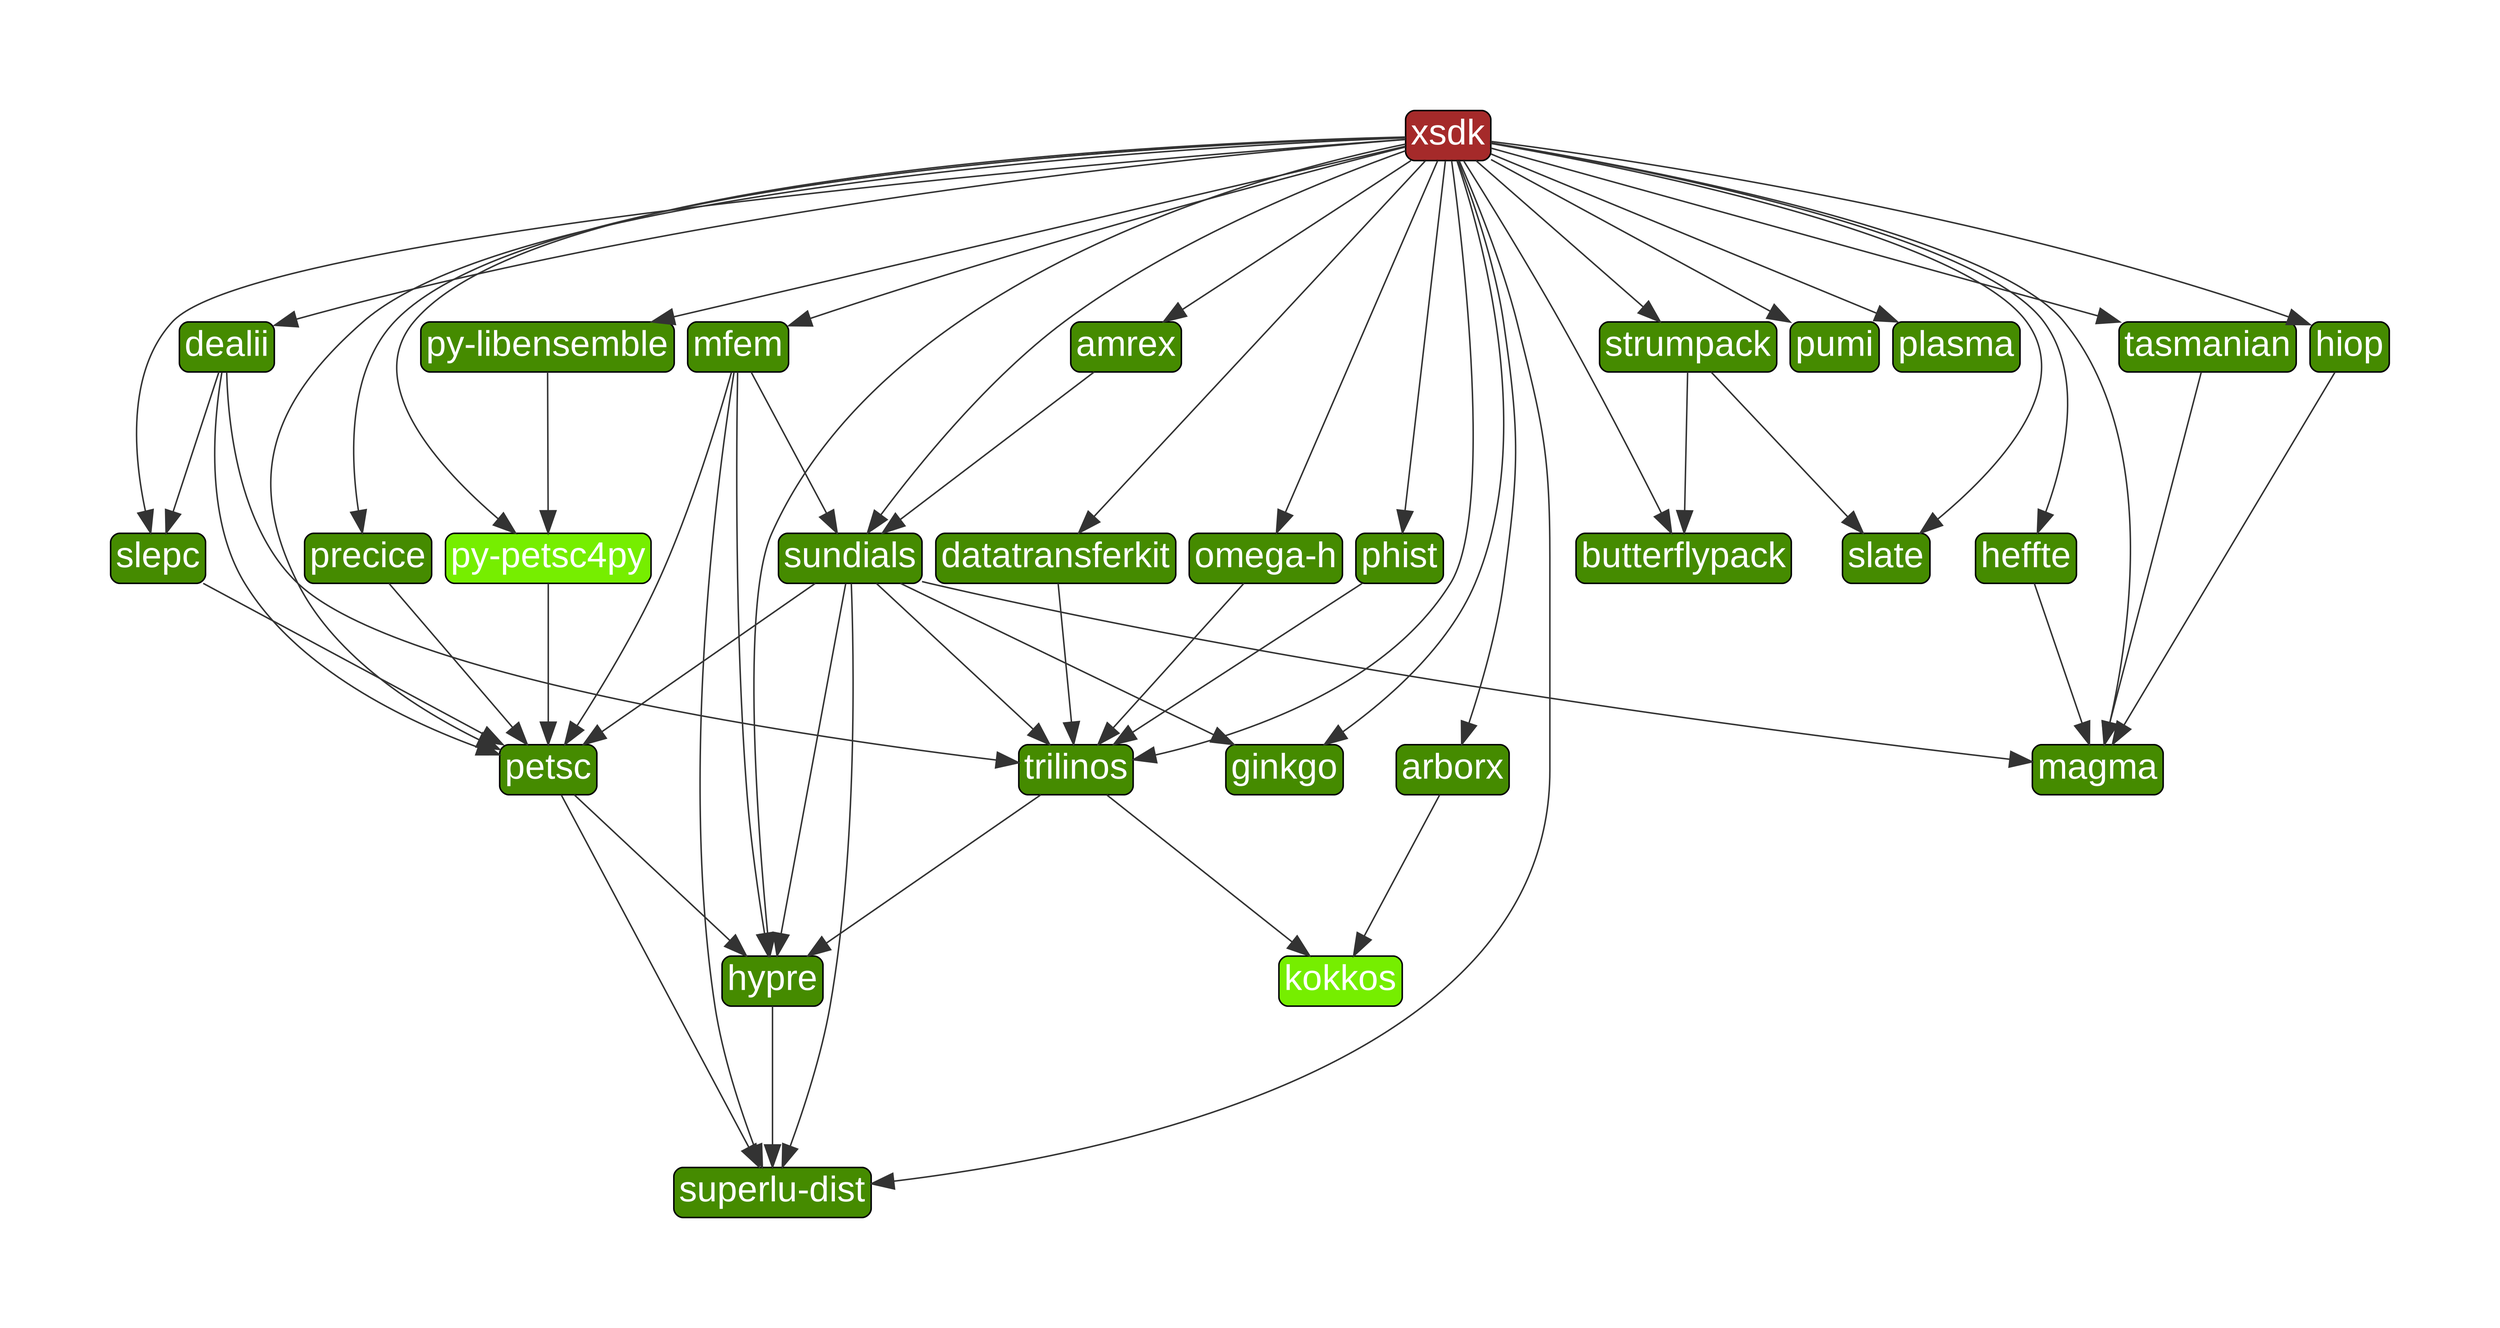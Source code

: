 digraph G {
  labelloc = "b"
  rankdir = "TB"
  ranksep = "3"
  margin = "2"

edge[
     penwidth = "2"
     color = "#333333"
     arrowsize = "3"
]
node[
     fontname=Arial,
     penwidth=2,
     fontsize=48,
     margin=.1,
     shape=box,
     fillcolor="#555555",
     fontcolor=white,
     style="rounded,filled"
]

  "eawu7ngwiwvviflfl2h63zxdudogog3k" [label="precice",fillcolor=chartreuse4]
  "wlu3i4arns3sedeiqlqtip5skrdleshu" [label="kokkos",fillcolor=chartreuse2]
  "oppugo5u7r3sx43maumstairx7aegfab" [label="butterflypack",fillcolor=chartreuse4]
  "p7cstxjxyu24ygtnp7o7ku5v2osnymdh" [label="pumi",fillcolor=chartreuse4]
  "5pax5zmrblkfwk2etahqobmi2u5u47sd" [label="plasma",fillcolor=chartreuse4]
  "olninh6bzlr7smurar4uaftj5i2z3nxz" [label="py-libensemble",fillcolor=chartreuse4]
  "b3cwfx43hddxg5qgue6htxpn6i7lelsb" [label="ginkgo",fillcolor=chartreuse4]
  "qggyzpo5w6542ifnht67f2f6z2yc6wn5" [label="py-petsc4py",fillcolor=chartreuse2]
  "beq5sdfkt6j4smndavo5zao7y6vmouxt" [label="mfem",fillcolor=chartreuse4]
  "dfkn3p6hzjprbsy4czpoaxotya4b2736" [label="strumpack",fillcolor=chartreuse4]
  "foj6bz4ehfgxyhv3e4jukx6rp4m3t7dp" [label="amrex",fillcolor=chartreuse4]
  "7slys5vxhxr4dgcti7igwcki3ioksyfs" [label="dealii",fillcolor=chartreuse4]
  "d2jpuunb6qeakubv6rnf7wooe6ngmip2" [label="heffte",fillcolor=chartreuse4]
  "uf2h4x6ui6ddm7ehd3ytsdjsfm7ghft3" [label="xsdk",fillcolor=brown]
  "qngqoxadl4ux2xalwqwvehhgjxoxxou3" [label="datatransferkit",fillcolor=chartreuse4]
  "3vli3xmscgaachgku43ejbmi7lhd22js" [label="tasmanian",fillcolor=chartreuse4]
  "4cikoigyusfikj542o34vij72tlbnodq" [label="omega-h",fillcolor=chartreuse4]
  "setuapx2bbh5ejy7aytgty73g4htrjah" [label="sundials",fillcolor=chartreuse4]
  "4w5nnqgkoywhhbuv5hoszvnzsuwxfk5r" [label="magma",fillcolor=chartreuse4]
  "x3i72stv4ntn2ndnwgn4fsaxazdd3hn3" [label="hiop",fillcolor=chartreuse4]
  "dxe5abqn4fgb4j74o4vp6ay5z5a4wrwb" [label="superlu-dist",fillcolor=chartreuse4]
  "hxfb35h43nkizn4cr5ozrg6lmtqxta33" [label="trilinos",fillcolor=chartreuse4]
  "x3vz3w4nyytqw5rfve42p6riiwvwgdkq" [label="slate",fillcolor=chartreuse4]
  "jvybufsd3nca2nittsglzgbl5fzetw32" [label="arborx",fillcolor=chartreuse4]
  "pnpgz5xfndyjajd2tjbsdzyi5nzeh27d" [label="hypre",fillcolor=chartreuse4]
  "men2ubk2vhzpdrvzhcsu2bb7dn5slbxm" [label="slepc",fillcolor=chartreuse4]
  "skbsls64h422m73ch4mfnpzg5ggvmbmw" [label="phist",fillcolor=chartreuse4]
  "ptj2u3tjgpdxre4y2crdbsqwnsokzvz2" [label="petsc",fillcolor=chartreuse4]
  "hxfb35h43nkizn4cr5ozrg6lmtqxta33" -> "pnpgz5xfndyjajd2tjbsdzyi5nzeh27d"
  "setuapx2bbh5ejy7aytgty73g4htrjah" -> "ptj2u3tjgpdxre4y2crdbsqwnsokzvz2"
  "uf2h4x6ui6ddm7ehd3ytsdjsfm7ghft3" -> "d2jpuunb6qeakubv6rnf7wooe6ngmip2"
  "uf2h4x6ui6ddm7ehd3ytsdjsfm7ghft3" -> "dxe5abqn4fgb4j74o4vp6ay5z5a4wrwb"
  "setuapx2bbh5ejy7aytgty73g4htrjah" -> "pnpgz5xfndyjajd2tjbsdzyi5nzeh27d"
  "uf2h4x6ui6ddm7ehd3ytsdjsfm7ghft3" -> "beq5sdfkt6j4smndavo5zao7y6vmouxt"
  "pnpgz5xfndyjajd2tjbsdzyi5nzeh27d" -> "dxe5abqn4fgb4j74o4vp6ay5z5a4wrwb"
  "setuapx2bbh5ejy7aytgty73g4htrjah" -> "hxfb35h43nkizn4cr5ozrg6lmtqxta33"
  "uf2h4x6ui6ddm7ehd3ytsdjsfm7ghft3" -> "oppugo5u7r3sx43maumstairx7aegfab"
  "4cikoigyusfikj542o34vij72tlbnodq" -> "hxfb35h43nkizn4cr5ozrg6lmtqxta33"
  "uf2h4x6ui6ddm7ehd3ytsdjsfm7ghft3" -> "7slys5vxhxr4dgcti7igwcki3ioksyfs"
  "eawu7ngwiwvviflfl2h63zxdudogog3k" -> "ptj2u3tjgpdxre4y2crdbsqwnsokzvz2"
  "uf2h4x6ui6ddm7ehd3ytsdjsfm7ghft3" -> "4cikoigyusfikj542o34vij72tlbnodq"
  "x3i72stv4ntn2ndnwgn4fsaxazdd3hn3" -> "4w5nnqgkoywhhbuv5hoszvnzsuwxfk5r"
  "uf2h4x6ui6ddm7ehd3ytsdjsfm7ghft3" -> "b3cwfx43hddxg5qgue6htxpn6i7lelsb"
  "beq5sdfkt6j4smndavo5zao7y6vmouxt" -> "ptj2u3tjgpdxre4y2crdbsqwnsokzvz2"
  "uf2h4x6ui6ddm7ehd3ytsdjsfm7ghft3" -> "qggyzpo5w6542ifnht67f2f6z2yc6wn5"
  "foj6bz4ehfgxyhv3e4jukx6rp4m3t7dp" -> "setuapx2bbh5ejy7aytgty73g4htrjah"
  "men2ubk2vhzpdrvzhcsu2bb7dn5slbxm" -> "ptj2u3tjgpdxre4y2crdbsqwnsokzvz2"
  "d2jpuunb6qeakubv6rnf7wooe6ngmip2" -> "4w5nnqgkoywhhbuv5hoszvnzsuwxfk5r"
  "uf2h4x6ui6ddm7ehd3ytsdjsfm7ghft3" -> "4w5nnqgkoywhhbuv5hoszvnzsuwxfk5r"
  "uf2h4x6ui6ddm7ehd3ytsdjsfm7ghft3" -> "dfkn3p6hzjprbsy4czpoaxotya4b2736"
  "jvybufsd3nca2nittsglzgbl5fzetw32" -> "wlu3i4arns3sedeiqlqtip5skrdleshu"
  "setuapx2bbh5ejy7aytgty73g4htrjah" -> "dxe5abqn4fgb4j74o4vp6ay5z5a4wrwb"
  "uf2h4x6ui6ddm7ehd3ytsdjsfm7ghft3" -> "x3i72stv4ntn2ndnwgn4fsaxazdd3hn3"
  "7slys5vxhxr4dgcti7igwcki3ioksyfs" -> "ptj2u3tjgpdxre4y2crdbsqwnsokzvz2"
  "ptj2u3tjgpdxre4y2crdbsqwnsokzvz2" -> "pnpgz5xfndyjajd2tjbsdzyi5nzeh27d"
  "3vli3xmscgaachgku43ejbmi7lhd22js" -> "4w5nnqgkoywhhbuv5hoszvnzsuwxfk5r"
  "uf2h4x6ui6ddm7ehd3ytsdjsfm7ghft3" -> "qngqoxadl4ux2xalwqwvehhgjxoxxou3"
  "uf2h4x6ui6ddm7ehd3ytsdjsfm7ghft3" -> "olninh6bzlr7smurar4uaftj5i2z3nxz"
  "setuapx2bbh5ejy7aytgty73g4htrjah" -> "b3cwfx43hddxg5qgue6htxpn6i7lelsb"
  "uf2h4x6ui6ddm7ehd3ytsdjsfm7ghft3" -> "5pax5zmrblkfwk2etahqobmi2u5u47sd"
  "7slys5vxhxr4dgcti7igwcki3ioksyfs" -> "hxfb35h43nkizn4cr5ozrg6lmtqxta33"
  "uf2h4x6ui6ddm7ehd3ytsdjsfm7ghft3" -> "eawu7ngwiwvviflfl2h63zxdudogog3k"
  "setuapx2bbh5ejy7aytgty73g4htrjah" -> "4w5nnqgkoywhhbuv5hoszvnzsuwxfk5r"
  "ptj2u3tjgpdxre4y2crdbsqwnsokzvz2" -> "dxe5abqn4fgb4j74o4vp6ay5z5a4wrwb"
  "skbsls64h422m73ch4mfnpzg5ggvmbmw" -> "hxfb35h43nkizn4cr5ozrg6lmtqxta33"
  "uf2h4x6ui6ddm7ehd3ytsdjsfm7ghft3" -> "skbsls64h422m73ch4mfnpzg5ggvmbmw"
  "uf2h4x6ui6ddm7ehd3ytsdjsfm7ghft3" -> "p7cstxjxyu24ygtnp7o7ku5v2osnymdh"
  "qngqoxadl4ux2xalwqwvehhgjxoxxou3" -> "hxfb35h43nkizn4cr5ozrg6lmtqxta33"
  "beq5sdfkt6j4smndavo5zao7y6vmouxt" -> "pnpgz5xfndyjajd2tjbsdzyi5nzeh27d"
  "uf2h4x6ui6ddm7ehd3ytsdjsfm7ghft3" -> "3vli3xmscgaachgku43ejbmi7lhd22js"
  "beq5sdfkt6j4smndavo5zao7y6vmouxt" -> "setuapx2bbh5ejy7aytgty73g4htrjah"
  "hxfb35h43nkizn4cr5ozrg6lmtqxta33" -> "wlu3i4arns3sedeiqlqtip5skrdleshu"
  "uf2h4x6ui6ddm7ehd3ytsdjsfm7ghft3" -> "x3vz3w4nyytqw5rfve42p6riiwvwgdkq"
  "uf2h4x6ui6ddm7ehd3ytsdjsfm7ghft3" -> "foj6bz4ehfgxyhv3e4jukx6rp4m3t7dp"
  "uf2h4x6ui6ddm7ehd3ytsdjsfm7ghft3" -> "ptj2u3tjgpdxre4y2crdbsqwnsokzvz2"
  "7slys5vxhxr4dgcti7igwcki3ioksyfs" -> "men2ubk2vhzpdrvzhcsu2bb7dn5slbxm"
  "dfkn3p6hzjprbsy4czpoaxotya4b2736" -> "x3vz3w4nyytqw5rfve42p6riiwvwgdkq"
  "beq5sdfkt6j4smndavo5zao7y6vmouxt" -> "dxe5abqn4fgb4j74o4vp6ay5z5a4wrwb"
  "olninh6bzlr7smurar4uaftj5i2z3nxz" -> "qggyzpo5w6542ifnht67f2f6z2yc6wn5"
  "dfkn3p6hzjprbsy4czpoaxotya4b2736" -> "oppugo5u7r3sx43maumstairx7aegfab"
  "qggyzpo5w6542ifnht67f2f6z2yc6wn5" -> "ptj2u3tjgpdxre4y2crdbsqwnsokzvz2"
  "uf2h4x6ui6ddm7ehd3ytsdjsfm7ghft3" -> "jvybufsd3nca2nittsglzgbl5fzetw32"
  "uf2h4x6ui6ddm7ehd3ytsdjsfm7ghft3" -> "hxfb35h43nkizn4cr5ozrg6lmtqxta33"
  "uf2h4x6ui6ddm7ehd3ytsdjsfm7ghft3" -> "pnpgz5xfndyjajd2tjbsdzyi5nzeh27d"
  "uf2h4x6ui6ddm7ehd3ytsdjsfm7ghft3" -> "men2ubk2vhzpdrvzhcsu2bb7dn5slbxm"
  "uf2h4x6ui6ddm7ehd3ytsdjsfm7ghft3" -> "setuapx2bbh5ejy7aytgty73g4htrjah"

}
